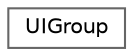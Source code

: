 digraph "Graphical Class Hierarchy"
{
 // INTERACTIVE_SVG=YES
 // LATEX_PDF_SIZE
  bgcolor="transparent";
  edge [fontname=Helvetica,fontsize=10,labelfontname=Helvetica,labelfontsize=10];
  node [fontname=Helvetica,fontsize=10,shape=box,height=0.2,width=0.4];
  rankdir="LR";
  Node0 [id="Node000000",label="UIGroup",height=0.2,width=0.4,color="grey40", fillcolor="white", style="filled",URL="$d6/def/class_u_i_group.html",tooltip=" "];
}
